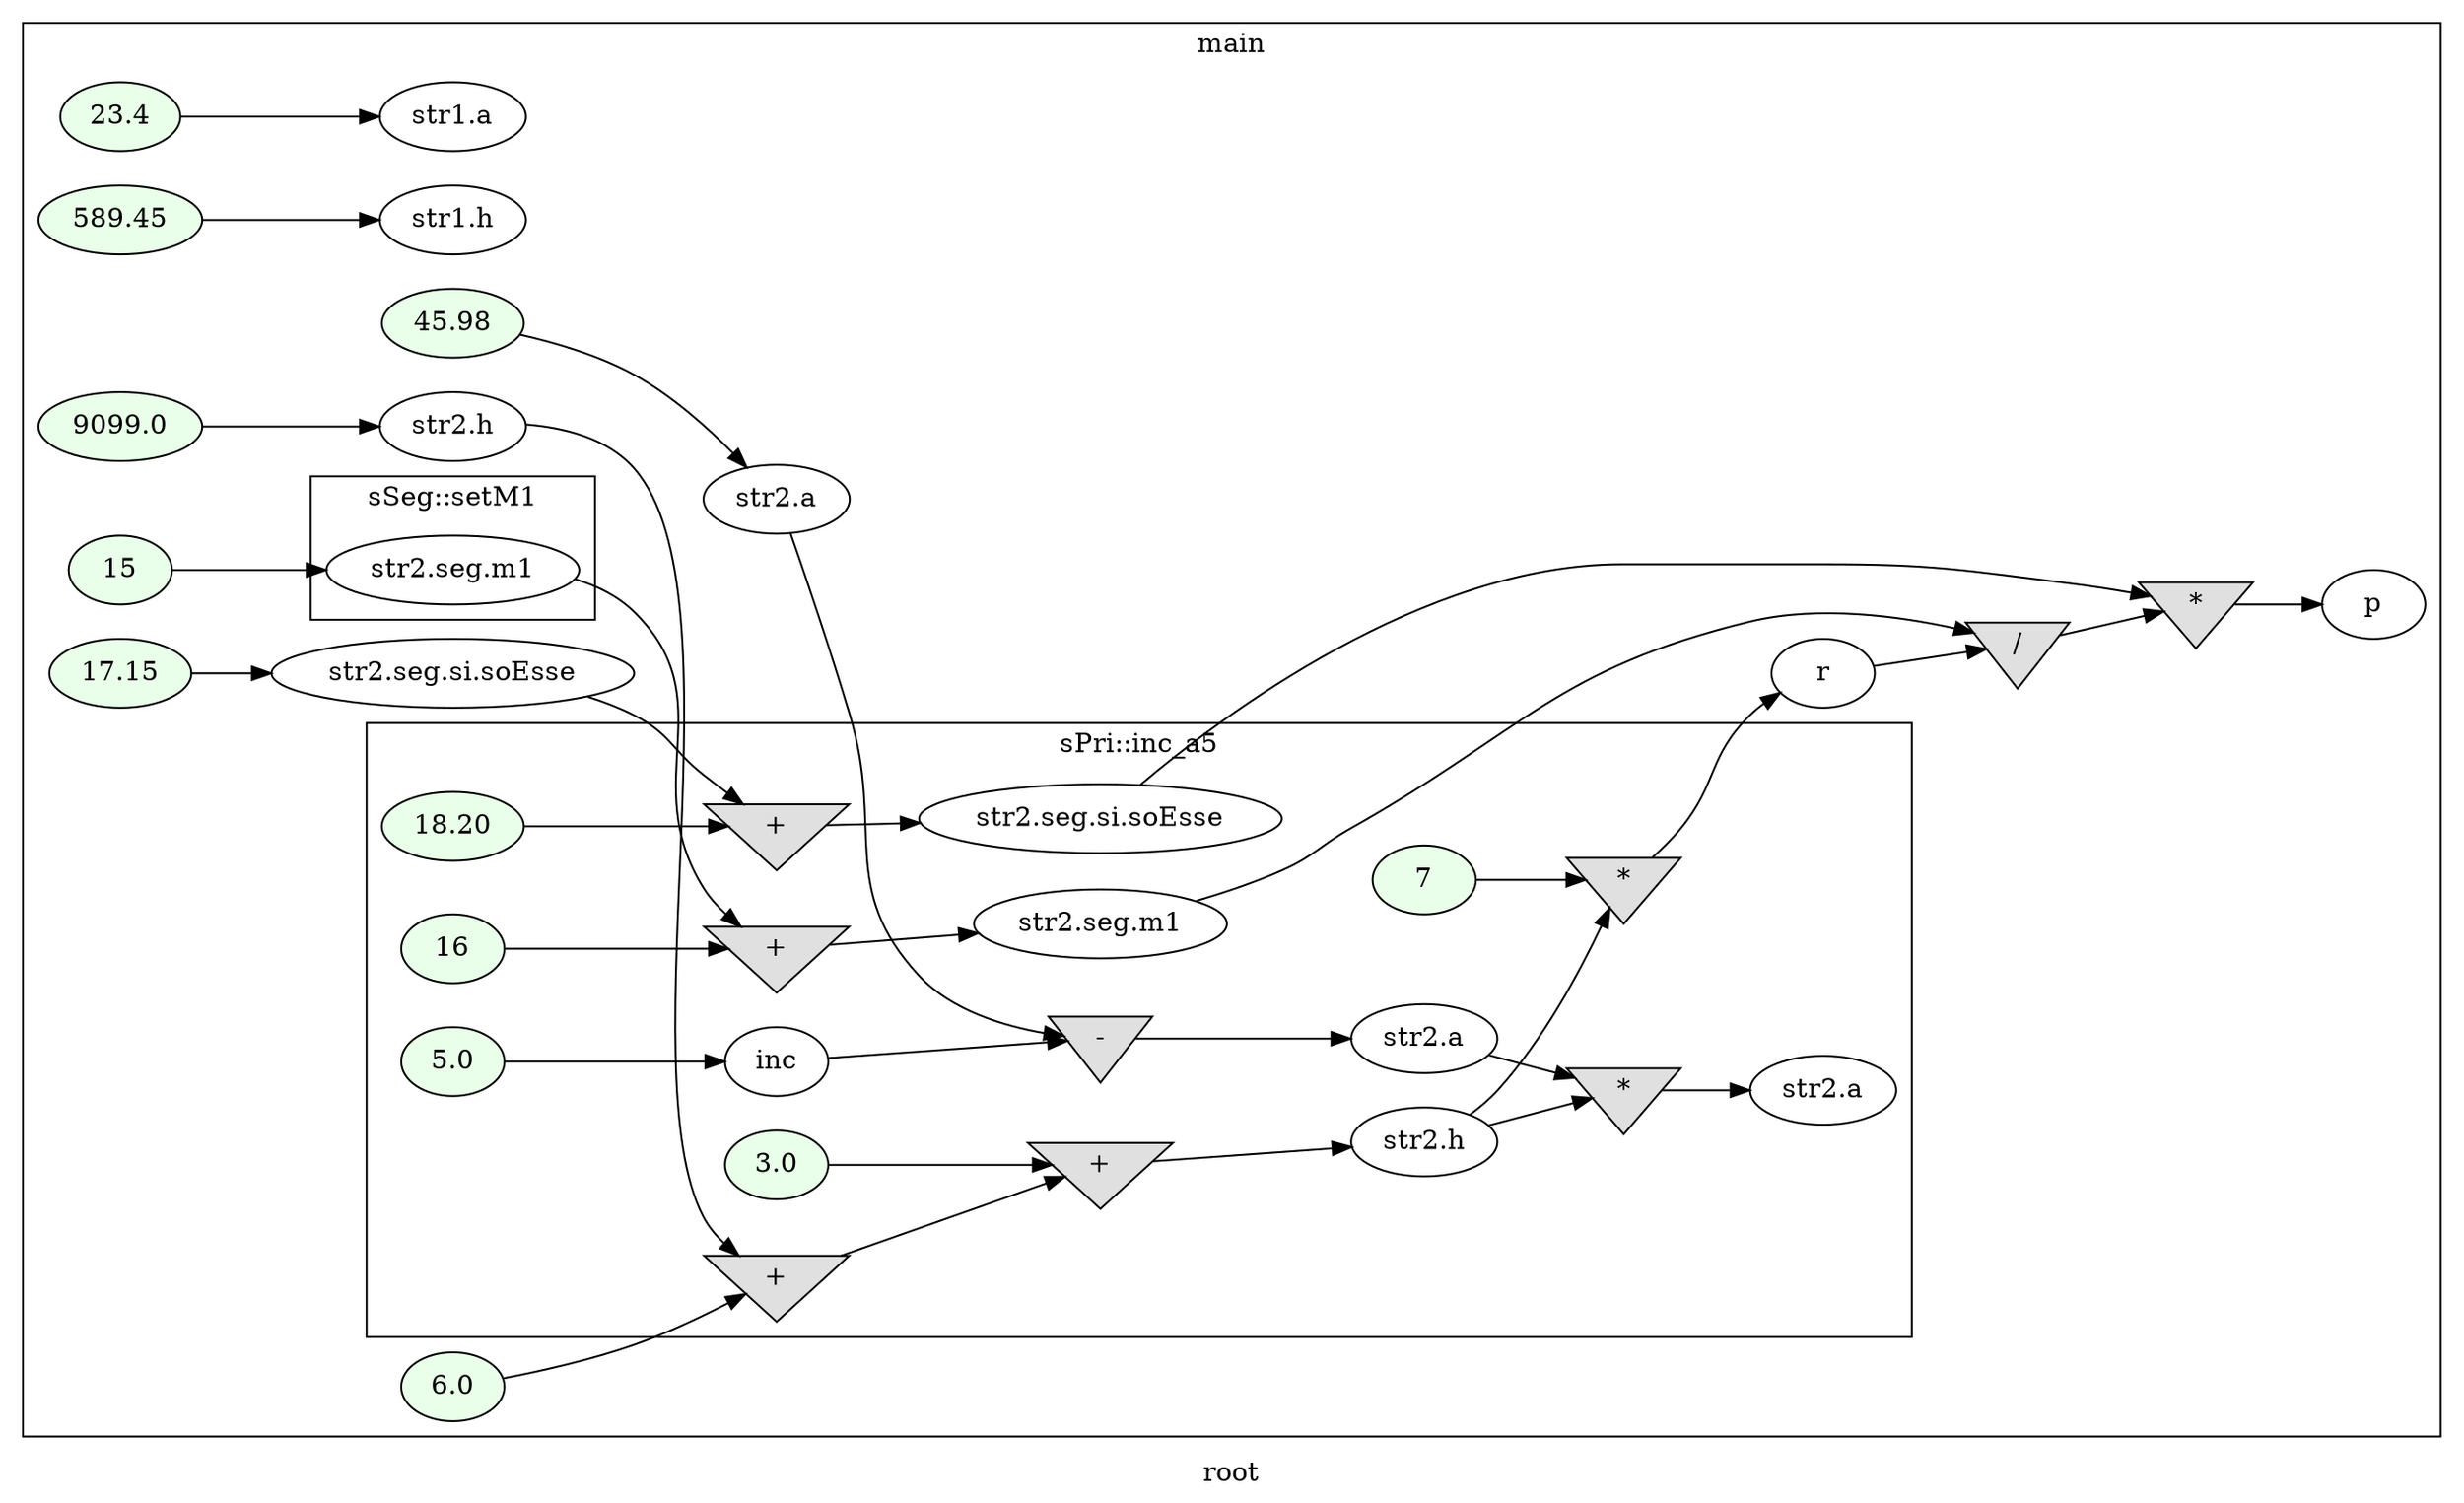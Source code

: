 digraph G
{
rankdir=LR;
label = "root";
subgraph cluster_1 {
label = "main";
parent = "G";
startinglines = "27_40_40";
	node_000011 [ label = "23.4", style=filled, fillcolor="#E9FFE9", startinglines=43 ]
	node_000012 [ label = "str1.a", startingline=43 ]
	node_000013 [ label = "589.45", style=filled, fillcolor="#E9FFE9", startinglines=44 ]
	node_000014 [ label = "str1.h", startingline=44 ]
	node_000015 [ label = "45.98", style=filled, fillcolor="#E9FFE9", startinglines=46 ]
	node_000016 [ label = "str2.a", startingline=46 ]
	node_000017 [ label = "9099.0", style=filled, fillcolor="#E9FFE9", startinglines=47 ]
	node_000018 [ label = "str2.h", startingline=47 ]
	node_000019 [ label = "15", style=filled, fillcolor="#E9FFE9", startinglines=49 ]
	node_000021 [ label = "17.15", style=filled, fillcolor="#E9FFE9", startinglines=50 ]
	node_000022 [ label = "str2.seg.si.soEsse", startingline=50 ]
	node_000023 [ label = "6.0", style=filled, fillcolor="#E9FFE9", startinglines=52 ]
	node_000042 [ label = "r", startingline=36 ]
	node_000043 [ label = "/", shape=invtriangle, style=filled, fillcolor="#E0E0E0", startinglines=54 ]
	node_000044 [ label = "*", shape=invtriangle, style=filled, fillcolor="#E0E0E0", startinglines=54 ]
	node_000045 [ label = "p", startingline=54 ]
subgraph cluster_2 {
label = "sSeg::setM1";
parent = "cluster_1";
startinglines = "46_47_49";
	node_000020 [ label = "str2.seg.m1", startingline=17 ]
}
subgraph cluster_3 {
label = "sPri::inc_a5";
parent = "cluster_1";
startinglines = "17_50_52";
	node_000024 [ label = "5.0", style=filled, fillcolor="#E9FFE9", startinglines=30 ]
	node_000025 [ label = "inc", startingline=30 ]
	node_000026 [ label = "-", shape=invtriangle, style=filled, fillcolor="#E0E0E0", startinglines=31 ]
	node_000027 [ label = "str2.a", startingline=31 ]
	node_000028 [ label = "+", shape=invtriangle, style=filled, fillcolor="#E0E0E0", startinglines=32 ]
	node_000029 [ label = "3.0", style=filled, fillcolor="#E9FFE9", startinglines=32 ]
	node_000030 [ label = "+", shape=invtriangle, style=filled, fillcolor="#E0E0E0", startinglines=32 ]
	node_000031 [ label = "str2.h", startingline=32 ]
	node_000032 [ label = "*", shape=invtriangle, style=filled, fillcolor="#E0E0E0", startinglines=33 ]
	node_000033 [ label = "str2.a", startingline=33 ]
	node_000034 [ label = "16", style=filled, fillcolor="#E9FFE9", startinglines=34 ]
	node_000035 [ label = "+", shape=invtriangle, style=filled, fillcolor="#E0E0E0", startinglines=34 ]
	node_000036 [ label = "str2.seg.m1", startingline=34 ]
	node_000037 [ label = "18.20", style=filled, fillcolor="#E9FFE9", startinglines=35 ]
	node_000038 [ label = "+", shape=invtriangle, style=filled, fillcolor="#E0E0E0", startinglines=35 ]
	node_000039 [ label = "str2.seg.si.soEsse", startingline=35 ]
	node_000040 [ label = "7", style=filled, fillcolor="#E9FFE9", startinglines=36 ]
	node_000041 [ label = "*", shape=invtriangle, style=filled, fillcolor="#E0E0E0", startinglines=36 ]
}
}
	node_000011 -> node_000012
	node_000013 -> node_000014
	node_000015 -> node_000016
	node_000016 -> node_000026
	node_000017 -> node_000018
	node_000018 -> node_000028
	node_000019 -> node_000020
	node_000021 -> node_000022
	node_000022 -> node_000038
	node_000023 -> node_000028
	node_000042 -> node_000043
	node_000043 -> node_000044
	node_000044 -> node_000045
	node_000020 -> node_000035
	node_000024 -> node_000025
	node_000025 -> node_000026
	node_000026 -> node_000027
	node_000027 -> node_000032
	node_000028 -> node_000030
	node_000029 -> node_000030
	node_000030 -> node_000031
	node_000031 -> node_000032
	node_000031 -> node_000041
	node_000032 -> node_000033
	node_000034 -> node_000035
	node_000035 -> node_000036
	node_000036 -> node_000043
	node_000037 -> node_000038
	node_000038 -> node_000039
	node_000039 -> node_000044
	node_000040 -> node_000041
	node_000041 -> node_000042
}
